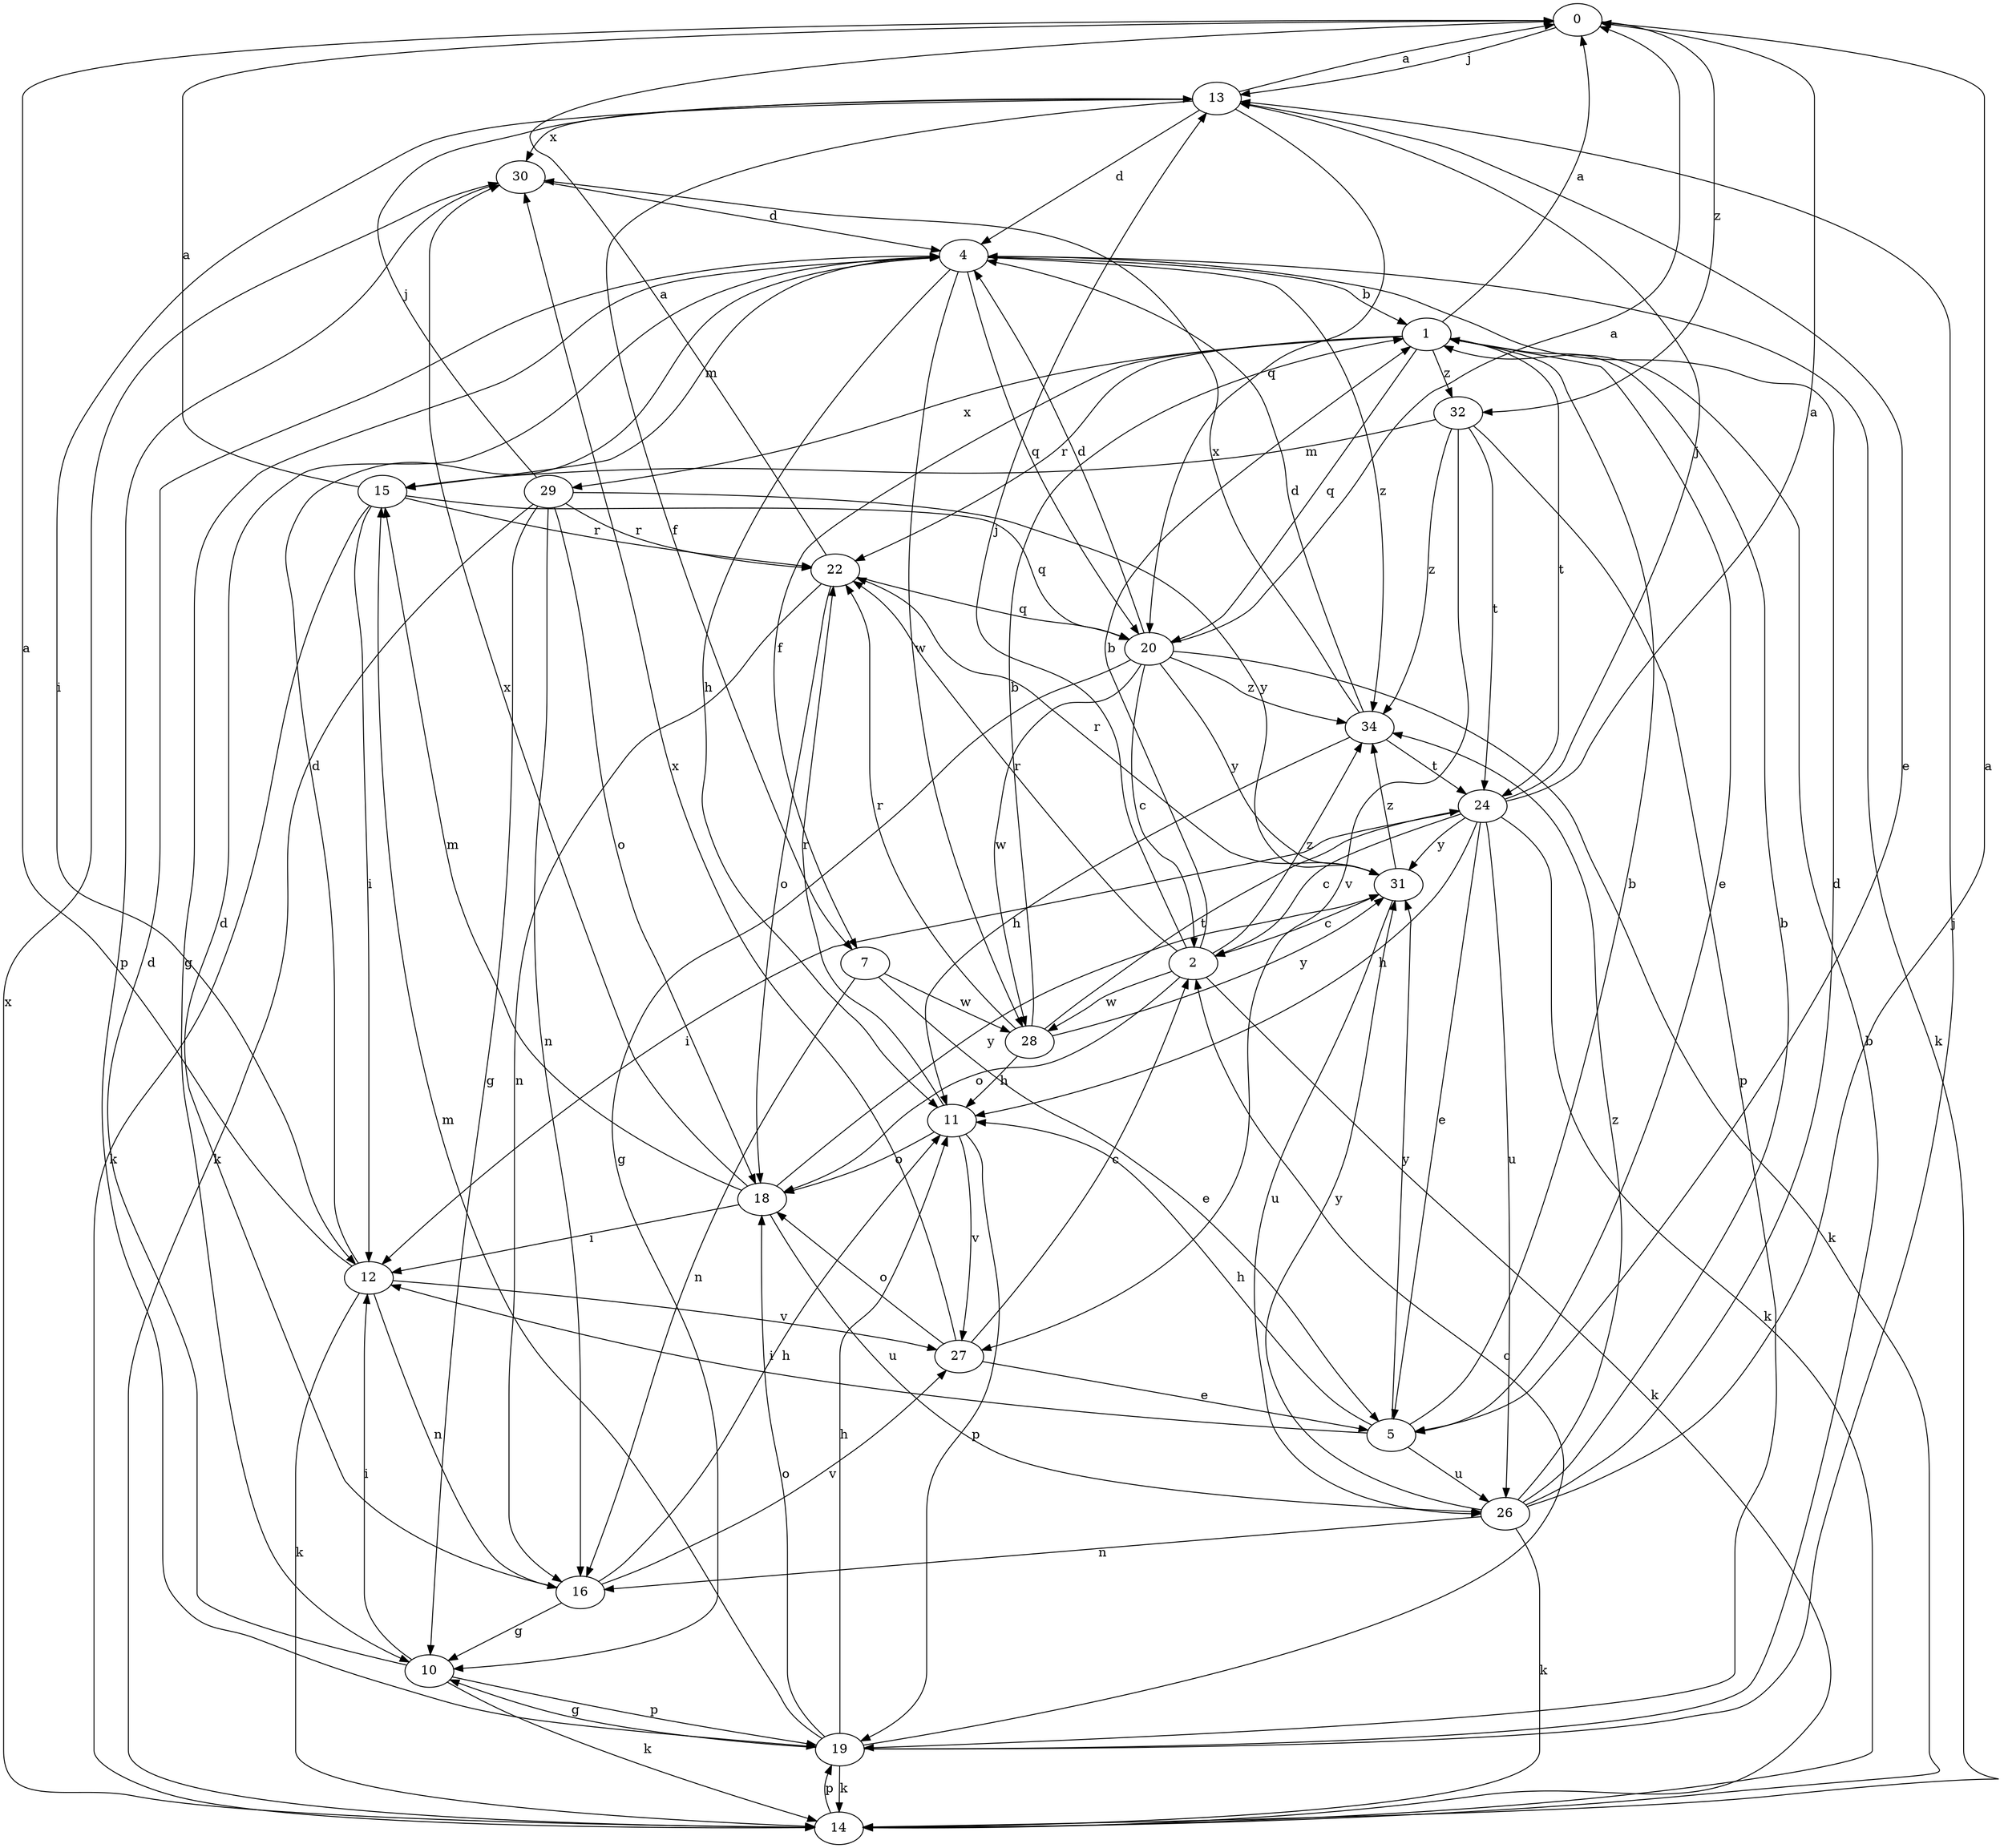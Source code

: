 strict digraph  {
0;
1;
2;
4;
5;
7;
10;
11;
12;
13;
14;
15;
16;
18;
19;
20;
22;
24;
26;
27;
28;
29;
30;
31;
32;
34;
0 -> 13  [label=j];
0 -> 32  [label=z];
1 -> 0  [label=a];
1 -> 5  [label=e];
1 -> 7  [label=f];
1 -> 20  [label=q];
1 -> 22  [label=r];
1 -> 24  [label=t];
1 -> 29  [label=x];
1 -> 32  [label=z];
2 -> 1  [label=b];
2 -> 13  [label=j];
2 -> 14  [label=k];
2 -> 18  [label=o];
2 -> 22  [label=r];
2 -> 28  [label=w];
2 -> 34  [label=z];
4 -> 1  [label=b];
4 -> 10  [label=g];
4 -> 11  [label=h];
4 -> 14  [label=k];
4 -> 15  [label=m];
4 -> 20  [label=q];
4 -> 28  [label=w];
4 -> 34  [label=z];
5 -> 1  [label=b];
5 -> 11  [label=h];
5 -> 12  [label=i];
5 -> 26  [label=u];
5 -> 31  [label=y];
7 -> 5  [label=e];
7 -> 16  [label=n];
7 -> 28  [label=w];
10 -> 4  [label=d];
10 -> 12  [label=i];
10 -> 14  [label=k];
10 -> 19  [label=p];
11 -> 18  [label=o];
11 -> 19  [label=p];
11 -> 22  [label=r];
11 -> 27  [label=v];
12 -> 0  [label=a];
12 -> 4  [label=d];
12 -> 14  [label=k];
12 -> 16  [label=n];
12 -> 27  [label=v];
13 -> 0  [label=a];
13 -> 4  [label=d];
13 -> 5  [label=e];
13 -> 7  [label=f];
13 -> 12  [label=i];
13 -> 20  [label=q];
13 -> 30  [label=x];
14 -> 19  [label=p];
14 -> 30  [label=x];
15 -> 0  [label=a];
15 -> 12  [label=i];
15 -> 14  [label=k];
15 -> 20  [label=q];
15 -> 22  [label=r];
16 -> 4  [label=d];
16 -> 10  [label=g];
16 -> 11  [label=h];
16 -> 27  [label=v];
18 -> 12  [label=i];
18 -> 15  [label=m];
18 -> 26  [label=u];
18 -> 30  [label=x];
18 -> 31  [label=y];
19 -> 1  [label=b];
19 -> 2  [label=c];
19 -> 10  [label=g];
19 -> 11  [label=h];
19 -> 13  [label=j];
19 -> 14  [label=k];
19 -> 15  [label=m];
19 -> 18  [label=o];
20 -> 0  [label=a];
20 -> 2  [label=c];
20 -> 4  [label=d];
20 -> 10  [label=g];
20 -> 14  [label=k];
20 -> 28  [label=w];
20 -> 31  [label=y];
20 -> 34  [label=z];
22 -> 0  [label=a];
22 -> 16  [label=n];
22 -> 18  [label=o];
22 -> 20  [label=q];
24 -> 0  [label=a];
24 -> 2  [label=c];
24 -> 5  [label=e];
24 -> 11  [label=h];
24 -> 12  [label=i];
24 -> 13  [label=j];
24 -> 14  [label=k];
24 -> 26  [label=u];
24 -> 31  [label=y];
26 -> 0  [label=a];
26 -> 1  [label=b];
26 -> 4  [label=d];
26 -> 14  [label=k];
26 -> 16  [label=n];
26 -> 31  [label=y];
26 -> 34  [label=z];
27 -> 2  [label=c];
27 -> 5  [label=e];
27 -> 18  [label=o];
27 -> 30  [label=x];
28 -> 1  [label=b];
28 -> 11  [label=h];
28 -> 22  [label=r];
28 -> 24  [label=t];
28 -> 31  [label=y];
29 -> 10  [label=g];
29 -> 13  [label=j];
29 -> 14  [label=k];
29 -> 16  [label=n];
29 -> 18  [label=o];
29 -> 22  [label=r];
29 -> 31  [label=y];
30 -> 4  [label=d];
30 -> 19  [label=p];
31 -> 2  [label=c];
31 -> 22  [label=r];
31 -> 26  [label=u];
31 -> 34  [label=z];
32 -> 15  [label=m];
32 -> 19  [label=p];
32 -> 24  [label=t];
32 -> 27  [label=v];
32 -> 34  [label=z];
34 -> 4  [label=d];
34 -> 11  [label=h];
34 -> 24  [label=t];
34 -> 30  [label=x];
}
